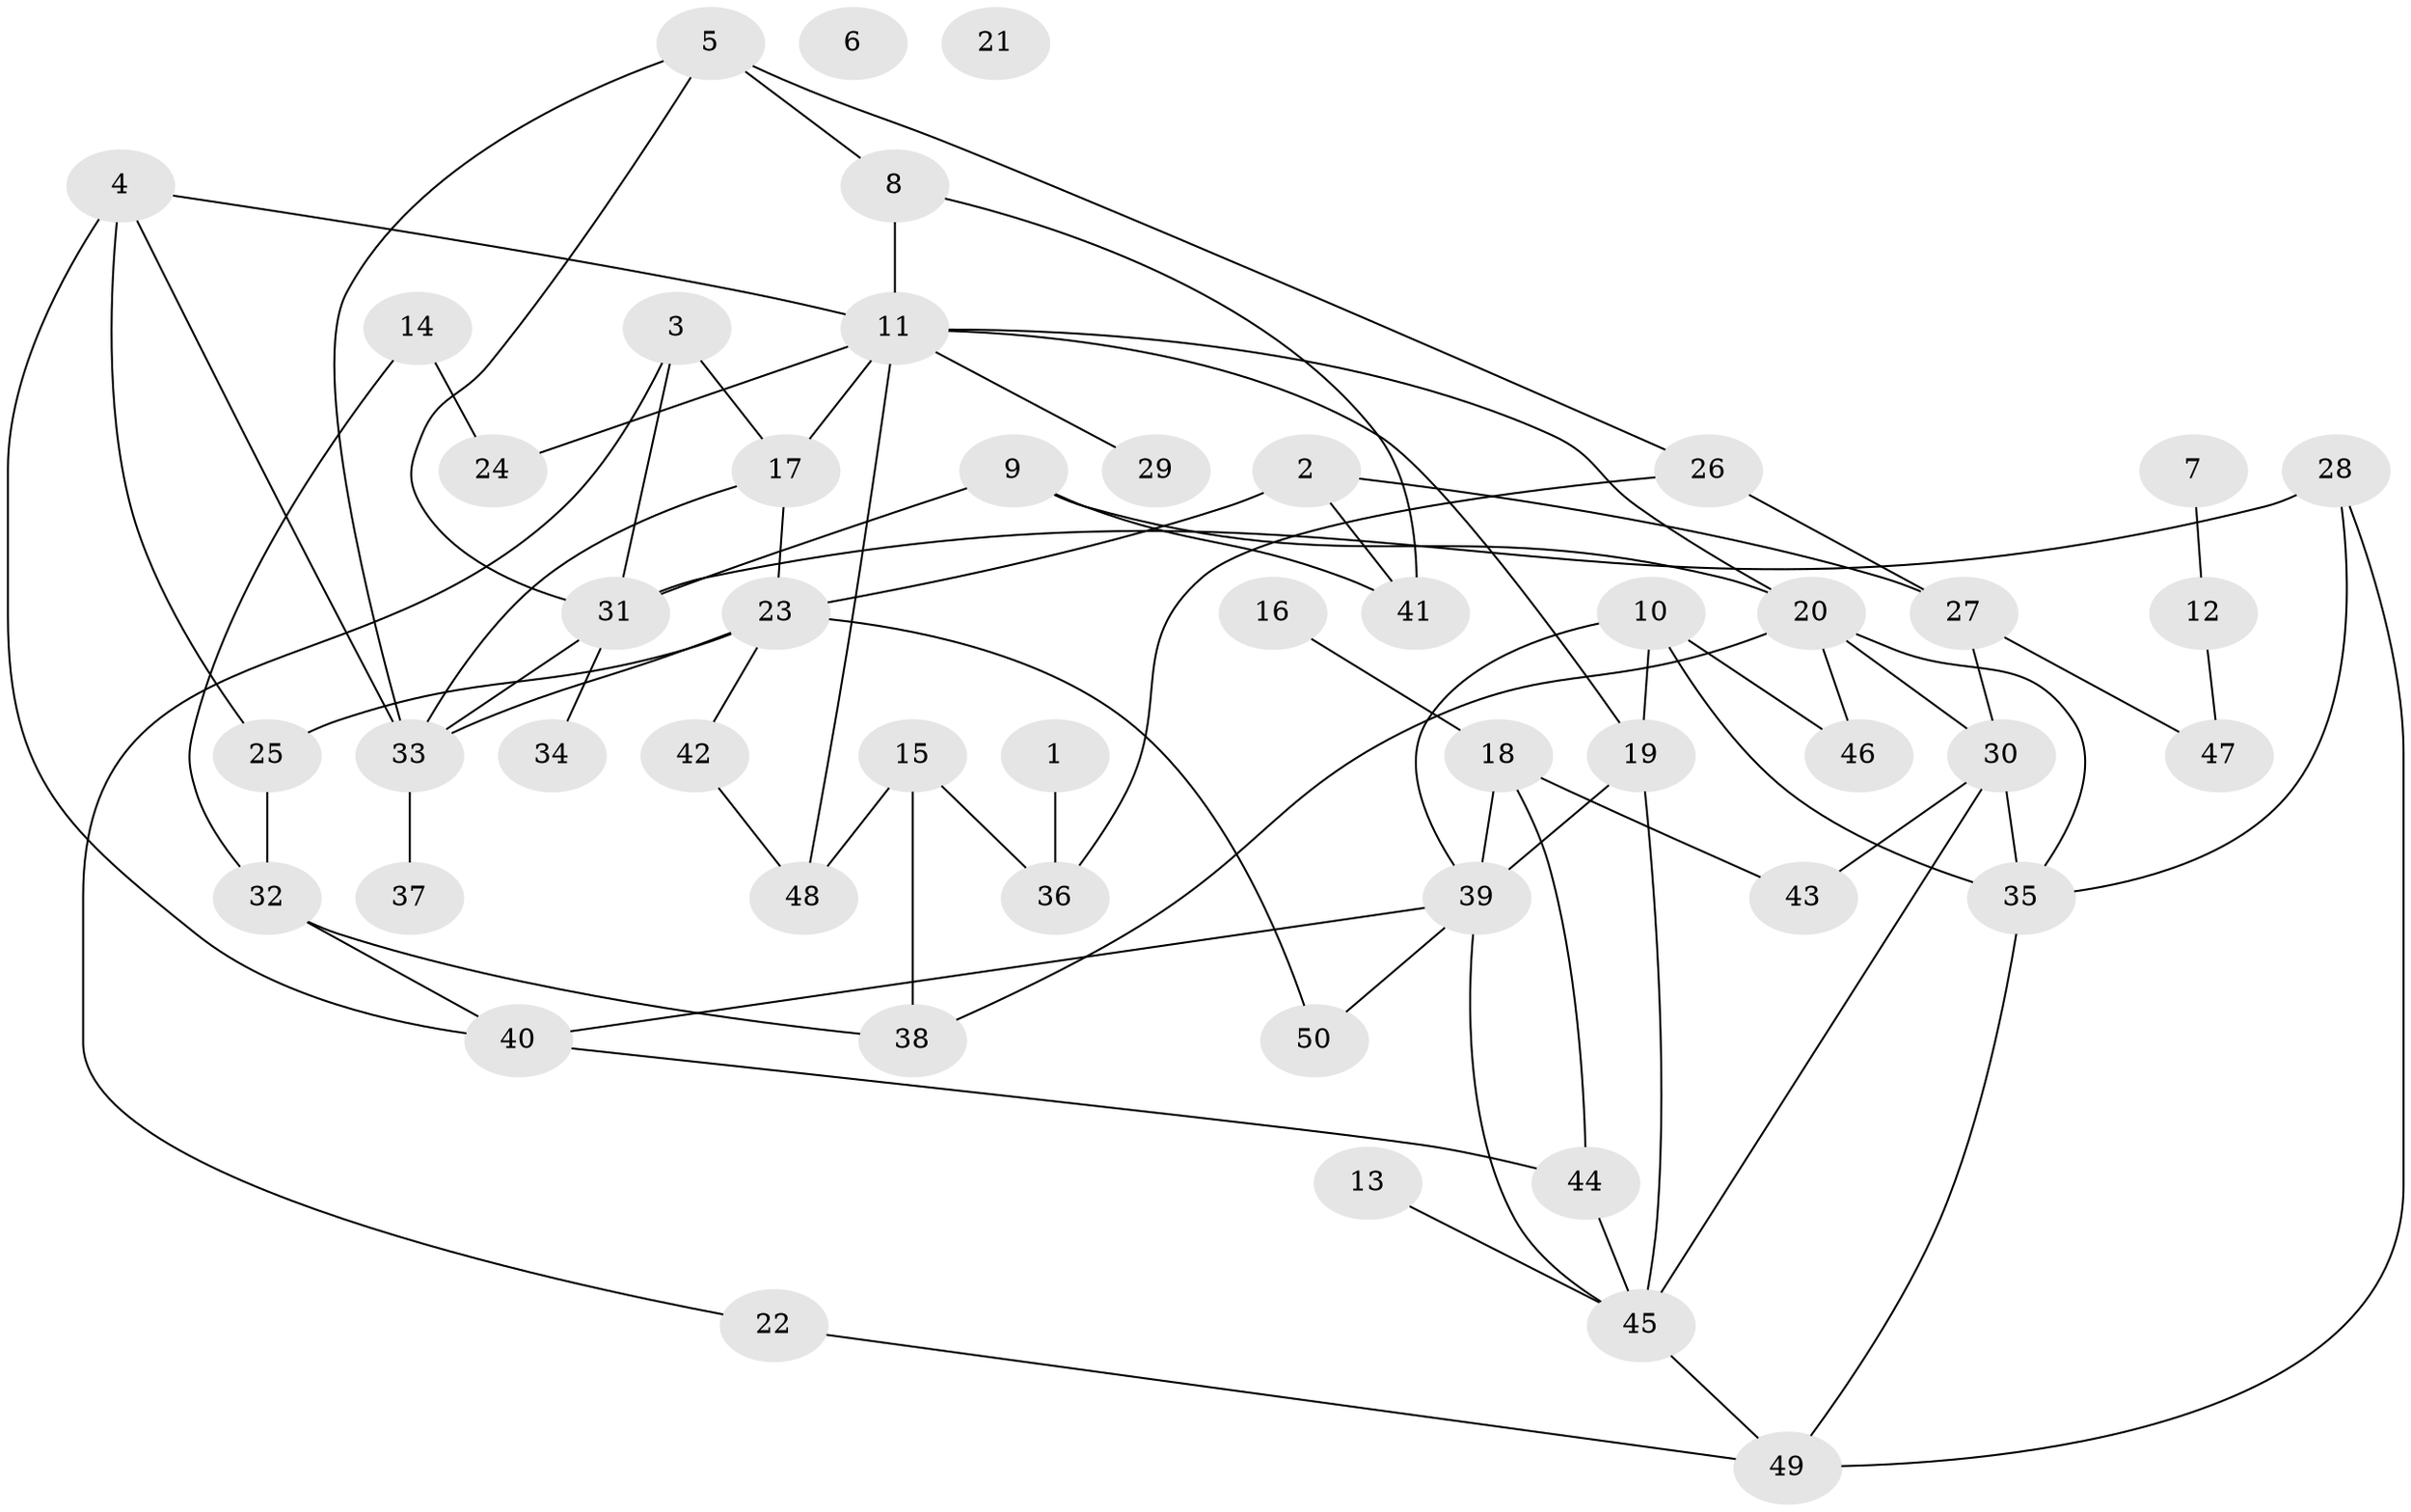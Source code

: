 // Generated by graph-tools (version 1.1) at 2025/40/03/09/25 04:40:31]
// undirected, 50 vertices, 79 edges
graph export_dot {
graph [start="1"]
  node [color=gray90,style=filled];
  1;
  2;
  3;
  4;
  5;
  6;
  7;
  8;
  9;
  10;
  11;
  12;
  13;
  14;
  15;
  16;
  17;
  18;
  19;
  20;
  21;
  22;
  23;
  24;
  25;
  26;
  27;
  28;
  29;
  30;
  31;
  32;
  33;
  34;
  35;
  36;
  37;
  38;
  39;
  40;
  41;
  42;
  43;
  44;
  45;
  46;
  47;
  48;
  49;
  50;
  1 -- 36;
  2 -- 23;
  2 -- 27;
  2 -- 41;
  3 -- 17;
  3 -- 22;
  3 -- 31;
  4 -- 11;
  4 -- 25;
  4 -- 33;
  4 -- 40;
  5 -- 8;
  5 -- 26;
  5 -- 31;
  5 -- 33;
  7 -- 12;
  8 -- 11;
  8 -- 41;
  9 -- 20;
  9 -- 31;
  9 -- 41;
  10 -- 19;
  10 -- 35;
  10 -- 39;
  10 -- 46;
  11 -- 17;
  11 -- 19;
  11 -- 20;
  11 -- 24;
  11 -- 29;
  11 -- 48;
  12 -- 47;
  13 -- 45;
  14 -- 24;
  14 -- 32;
  15 -- 36;
  15 -- 38;
  15 -- 48;
  16 -- 18;
  17 -- 23;
  17 -- 33;
  18 -- 39;
  18 -- 43;
  18 -- 44;
  19 -- 39;
  19 -- 45;
  20 -- 30;
  20 -- 35;
  20 -- 38;
  20 -- 46;
  22 -- 49;
  23 -- 25;
  23 -- 33;
  23 -- 42;
  23 -- 50;
  25 -- 32;
  26 -- 27;
  26 -- 36;
  27 -- 30;
  27 -- 47;
  28 -- 31;
  28 -- 35;
  28 -- 49;
  30 -- 35;
  30 -- 43;
  30 -- 45;
  31 -- 33;
  31 -- 34;
  32 -- 38;
  32 -- 40;
  33 -- 37;
  35 -- 49;
  39 -- 40;
  39 -- 45;
  39 -- 50;
  40 -- 44;
  42 -- 48;
  44 -- 45;
  45 -- 49;
}
